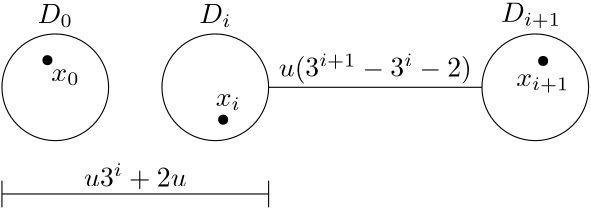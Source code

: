 <?xml version="1.0"?>
<!DOCTYPE ipe SYSTEM "ipe.dtd">
<ipe version="70005" creator="Ipe 7.1.1">
<info created="D:20120217155053" modified="D:20120612110735"/>
<ipestyle name="basic">
<symbol name="arrow/arc(spx)">
<path stroke="sym-stroke" fill="sym-stroke" pen="sym-pen">
0 0 m
-1 0.333 l
-1 -0.333 l
h
</path>
</symbol>
<symbol name="arrow/farc(spx)">
<path stroke="sym-stroke" fill="white" pen="sym-pen">
0 0 m
-1 0.333 l
-1 -0.333 l
h
</path>
</symbol>
<symbol name="mark/circle(sx)" transformations="translations">
<path fill="sym-stroke">
0.6 0 0 0.6 0 0 e
0.4 0 0 0.4 0 0 e
</path>
</symbol>
<symbol name="mark/disk(sx)" transformations="translations">
<path fill="sym-stroke">
0.6 0 0 0.6 0 0 e
</path>
</symbol>
<symbol name="mark/fdisk(sfx)" transformations="translations">
<group>
<path fill="sym-stroke" fillrule="eofill">
0.6 0 0 0.6 0 0 e
0.4 0 0 0.4 0 0 e
</path>
<path fill="sym-fill">
0.4 0 0 0.4 0 0 e
</path>
</group>
</symbol>
<symbol name="mark/box(sx)" transformations="translations">
<path fill="sym-stroke" fillrule="eofill">
-0.6 -0.6 m
0.6 -0.6 l
0.6 0.6 l
-0.6 0.6 l
h
-0.4 -0.4 m
0.4 -0.4 l
0.4 0.4 l
-0.4 0.4 l
h
</path>
</symbol>
<symbol name="mark/square(sx)" transformations="translations">
<path fill="sym-stroke">
-0.6 -0.6 m
0.6 -0.6 l
0.6 0.6 l
-0.6 0.6 l
h
</path>
</symbol>
<symbol name="mark/fsquare(sfx)" transformations="translations">
<group>
<path fill="sym-stroke" fillrule="eofill">
-0.6 -0.6 m
0.6 -0.6 l
0.6 0.6 l
-0.6 0.6 l
h
-0.4 -0.4 m
0.4 -0.4 l
0.4 0.4 l
-0.4 0.4 l
h
</path>
<path fill="sym-fill">
-0.4 -0.4 m
0.4 -0.4 l
0.4 0.4 l
-0.4 0.4 l
h
</path>
</group>
</symbol>
<symbol name="mark/cross(sx)" transformations="translations">
<group>
<path fill="sym-stroke">
-0.43 -0.57 m
0.57 0.43 l
0.43 0.57 l
-0.57 -0.43 l
h
</path>
<path fill="sym-stroke">
-0.43 0.57 m
0.57 -0.43 l
0.43 -0.57 l
-0.57 0.43 l
h
</path>
</group>
</symbol>
<symbol name="arrow/fnormal(spx)">
<path stroke="sym-stroke" fill="white" pen="sym-pen">
0 0 m
-1 0.333 l
-1 -0.333 l
h
</path>
</symbol>
<symbol name="arrow/pointed(spx)">
<path stroke="sym-stroke" fill="sym-stroke" pen="sym-pen">
0 0 m
-1 0.333 l
-0.8 0 l
-1 -0.333 l
h
</path>
</symbol>
<symbol name="arrow/fpointed(spx)">
<path stroke="sym-stroke" fill="white" pen="sym-pen">
0 0 m
-1 0.333 l
-0.8 0 l
-1 -0.333 l
h
</path>
</symbol>
<symbol name="arrow/linear(spx)">
<path stroke="sym-stroke" pen="sym-pen">
-1 0.333 m
0 0 l
-1 -0.333 l
</path>
</symbol>
<symbol name="arrow/fdouble(spx)">
<path stroke="sym-stroke" fill="white" pen="sym-pen">
0 0 m
-1 0.333 l
-1 -0.333 l
h
-1 0 m
-2 0.333 l
-2 -0.333 l
h
</path>
</symbol>
<symbol name="arrow/double(spx)">
<path stroke="sym-stroke" fill="sym-stroke" pen="sym-pen">
0 0 m
-1 0.333 l
-1 -0.333 l
h
-1 0 m
-2 0.333 l
-2 -0.333 l
h
</path>
</symbol>
<pen name="heavier" value="0.8"/>
<pen name="fat" value="1.2"/>
<pen name="ultrafat" value="2"/>
<symbolsize name="large" value="5"/>
<symbolsize name="small" value="2"/>
<symbolsize name="tiny" value="1.1"/>
<arrowsize name="large" value="10"/>
<arrowsize name="small" value="5"/>
<arrowsize name="tiny" value="3"/>
<color name="red" value="1 0 0"/>
<color name="green" value="0 1 0"/>
<color name="blue" value="0 0 1"/>
<color name="yellow" value="1 1 0"/>
<color name="orange" value="1 0.647 0"/>
<color name="gold" value="1 0.843 0"/>
<color name="purple" value="0.627 0.125 0.941"/>
<color name="gray" value="0.745"/>
<color name="brown" value="0.647 0.165 0.165"/>
<color name="navy" value="0 0 0.502"/>
<color name="pink" value="1 0.753 0.796"/>
<color name="seagreen" value="0.18 0.545 0.341"/>
<color name="turquoise" value="0.251 0.878 0.816"/>
<color name="violet" value="0.933 0.51 0.933"/>
<color name="darkblue" value="0 0 0.545"/>
<color name="darkcyan" value="0 0.545 0.545"/>
<color name="darkgray" value="0.663"/>
<color name="darkgreen" value="0 0.392 0"/>
<color name="darkmagenta" value="0.545 0 0.545"/>
<color name="darkorange" value="1 0.549 0"/>
<color name="darkred" value="0.545 0 0"/>
<color name="lightblue" value="0.678 0.847 0.902"/>
<color name="lightcyan" value="0.878 1 1"/>
<color name="lightgray" value="0.827"/>
<color name="lightgreen" value="0.565 0.933 0.565"/>
<color name="lightyellow" value="1 1 0.878"/>
<dashstyle name="dashed" value="[4] 0"/>
<dashstyle name="dotted" value="[1 3] 0"/>
<dashstyle name="dash dotted" value="[4 2 1 2] 0"/>
<dashstyle name="dash dot dotted" value="[4 2 1 2 1 2] 0"/>
<textsize name="large" value="\large"/>
<textsize name="small" value="\small"/>
<textsize name="tiny" value="\tiny"/>
<textsize name="Large" value="\Large"/>
<textsize name="LARGE" value="\LARGE"/>
<textsize name="huge" value="\huge"/>
<textsize name="Huge" value="\Huge"/>
<textsize name="footnote" value="\footnotesize"/>
<textstyle name="center" begin="\begin{center}" end="\end{center}"/>
<textstyle name="itemize" begin="\begin{itemize}" end="\end{itemize}"/>
<textstyle name="item" begin="\begin{itemize}\item{}" end="\end{itemize}"/>
<gridsize name="4 pts" value="4"/>
<gridsize name="8 pts (~3 mm)" value="8"/>
<gridsize name="16 pts (~6 mm)" value="16"/>
<gridsize name="32 pts (~12 mm)" value="32"/>
<gridsize name="10 pts (~3.5 mm)" value="10"/>
<gridsize name="20 pts (~7 mm)" value="20"/>
<gridsize name="14 pts (~5 mm)" value="14"/>
<gridsize name="28 pts (~10 mm)" value="28"/>
<gridsize name="56 pts (~20 mm)" value="56"/>
<anglesize name="90 deg" value="90"/>
<anglesize name="60 deg" value="60"/>
<anglesize name="45 deg" value="45"/>
<anglesize name="30 deg" value="30"/>
<anglesize name="22.5 deg" value="22.5"/>
<tiling name="falling" angle="-60" step="4" width="1"/>
<tiling name="rising" angle="30" step="4" width="1"/>
</ipestyle>
<page>
<layer name="alpha"/>
<view layers="alpha" active="alpha"/>
<path layer="alpha" matrix="1.2 0 0 1.2 -52.8 -66.2493" stroke="black">
16 0 0 16 192 336 e
</path>
<path matrix="1.2 0 0 1.2 4.8 -66.2493" stroke="black">
16 0 0 16 192 336 e
</path>
<path matrix="1.2 0 0 1.2 120 -66.2493" stroke="black">
16 0 0 16 192 336 e
</path>
<path matrix="1.2 0 0 1.2 -52.8 -66.2493" stroke="black">
256 336 m
320 336 l
</path>
<text matrix="1.2 0 0 1.2 -68.335 -62.3429" transformations="translations" pos="272 336" stroke="black" type="label" width="69.47" height="8.231" depth="2.49" valign="baseline">$u(3^{i+1}-3^{i}-2)$</text>
<text matrix="1.2 0 0 1.2 -54.233 -36.9587" transformations="translations" pos="187.895 330.857" stroke="black" type="label" width="12.718" height="6.812" depth="1.49" valign="baseline">$D_0$</text>
<text matrix="1.2 0 0 1.2 -55.5921 -39.6898" transformations="translations" pos="237.508 333.133" stroke="black" type="label" width="11.565" height="6.812" depth="1.49" valign="baseline">$D_i$</text>
<text matrix="1.2 0 0 1.2 -63.2464 -39.1918" transformations="translations" pos="334.458 333.133" stroke="black" type="label" width="21.652" height="6.812" depth="2.32" valign="baseline">$D_{i+1}$</text>
<path matrix="1.2 0 0 1.2 -52.8 -66.2493" stroke="black">
176 304 m
256 304 l
</path>
<text matrix="1.2 0 0 1.2 -61.631 -63.5183" transformations="translations" pos="208 304" stroke="black" type="label" width="36.862" height="8.23" depth="0.83" valign="baseline">$u3^{i}+2u$</text>
<path matrix="0.6 0 0 0.6 81.6 149.751" stroke="black">
128 240 m
128 256 l
</path>
<path matrix="0.6 0 0 0.6 177.6 149.751" stroke="black">
128 240 m
128 256 l
</path>
<use matrix="1.2 0 0 1.2 -52.8 -66.2493" name="mark/disk(sx)" pos="189.646 344.137" size="normal" stroke="black"/>
<use matrix="1.2 0 0 1.2 -52.8 -66.2493" name="mark/disk(sx)" pos="242.364 326.292" size="normal" stroke="black"/>
<use matrix="1.2 0 0 1.2 -52.8 -66.2493" name="mark/disk(sx)" pos="338.354 343.903" size="normal" stroke="black"/>
<text matrix="1.2 0 0 1.2 -55.7392 -73.5272" transformations="translations" pos="193.262 343.903" stroke="black" type="label" width="10.163" height="4.294" depth="1.49" valign="baseline">$x_0$</text>
<text matrix="1.2 0 0 1.2 -44.8223 -61.9105" transformations="translations" pos="233.5 326.758" stroke="black" type="label" width="9.011" height="4.294" depth="1.49" valign="baseline">$x_i$</text>
<text matrix="1.2 0 0 1.2 -54.7594 -67.9288" transformations="translations" pos="331.939 337.722" stroke="black" type="label" width="19.098" height="4.294" depth="2.32" valign="baseline">$x_{i+1}$</text>
</page>
</ipe>
